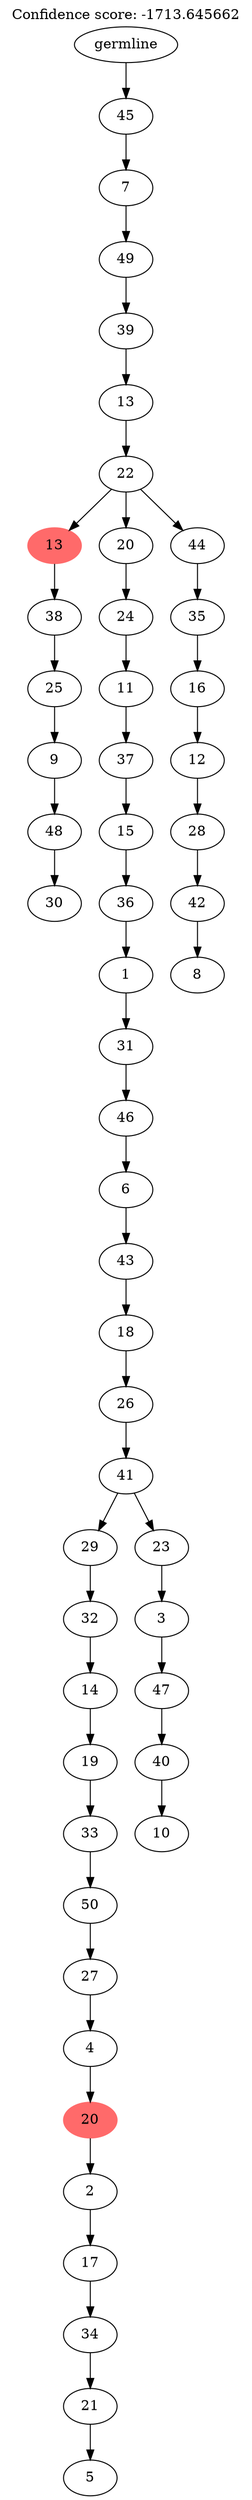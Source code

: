 digraph g {
	"51" -> "52";
	"52" [label="30"];
	"50" -> "51";
	"51" [label="48"];
	"49" -> "50";
	"50" [label="9"];
	"48" -> "49";
	"49" [label="25"];
	"47" -> "48";
	"48" [label="38"];
	"45" -> "46";
	"46" [label="5"];
	"44" -> "45";
	"45" [label="21"];
	"43" -> "44";
	"44" [label="34"];
	"42" -> "43";
	"43" [label="17"];
	"41" -> "42";
	"42" [label="2"];
	"40" -> "41";
	"41" [color=indianred1, style=filled, label="20"];
	"39" -> "40";
	"40" [label="4"];
	"38" -> "39";
	"39" [label="27"];
	"37" -> "38";
	"38" [label="50"];
	"36" -> "37";
	"37" [label="33"];
	"35" -> "36";
	"36" [label="19"];
	"34" -> "35";
	"35" [label="14"];
	"33" -> "34";
	"34" [label="32"];
	"31" -> "32";
	"32" [label="10"];
	"30" -> "31";
	"31" [label="40"];
	"29" -> "30";
	"30" [label="47"];
	"28" -> "29";
	"29" [label="3"];
	"27" -> "28";
	"28" [label="23"];
	"27" -> "33";
	"33" [label="29"];
	"26" -> "27";
	"27" [label="41"];
	"25" -> "26";
	"26" [label="26"];
	"24" -> "25";
	"25" [label="18"];
	"23" -> "24";
	"24" [label="43"];
	"22" -> "23";
	"23" [label="6"];
	"21" -> "22";
	"22" [label="46"];
	"20" -> "21";
	"21" [label="31"];
	"19" -> "20";
	"20" [label="1"];
	"18" -> "19";
	"19" [label="36"];
	"17" -> "18";
	"18" [label="15"];
	"16" -> "17";
	"17" [label="37"];
	"15" -> "16";
	"16" [label="11"];
	"14" -> "15";
	"15" [label="24"];
	"12" -> "13";
	"13" [label="8"];
	"11" -> "12";
	"12" [label="42"];
	"10" -> "11";
	"11" [label="28"];
	"9" -> "10";
	"10" [label="12"];
	"8" -> "9";
	"9" [label="16"];
	"7" -> "8";
	"8" [label="35"];
	"6" -> "7";
	"7" [label="44"];
	"6" -> "14";
	"14" [label="20"];
	"6" -> "47";
	"47" [color=indianred1, style=filled, label="13"];
	"5" -> "6";
	"6" [label="22"];
	"4" -> "5";
	"5" [label="13"];
	"3" -> "4";
	"4" [label="39"];
	"2" -> "3";
	"3" [label="49"];
	"1" -> "2";
	"2" [label="7"];
	"0" -> "1";
	"1" [label="45"];
	"0" [label="germline"];
	labelloc="t";
	label="Confidence score: -1713.645662";
}
